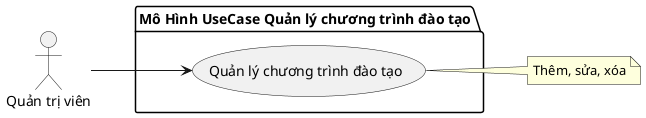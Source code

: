 @startuml uc
skinparam linetype ortho
' scale  2/3
left to right direction
actor "Quản trị viên" as ad

package "Mô Hình UseCase Quản lý chương trình đào tạo" {
  usecase "Quản lý chương trình đào tạo" as qlctdt
  'usecase "Đăng nhập" as dn
}

ad --> qlctdt

' XSP <.. TGH : extend 
' XGH <.. SX : extend
' XSP <. XGH : extend

 note right of qlctdt : Thêm, sửa, xóa
@enduml
